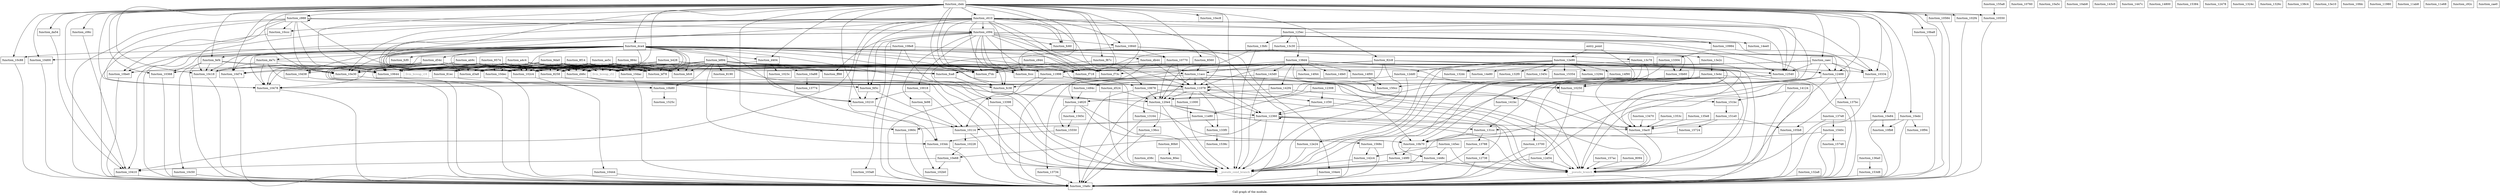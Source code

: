 digraph "Call graph of the module." {
  label="Call graph of the module.";
  node [shape=record];

  Node_function_fca8 [label="{function_fca8}"];
  Node_function_fccc [label="{function_fccc}"];
  Node_function_10334 [label="{function_10334}"];
  Node_function_10ba8 [label="{function_10ba8}"];
  Node_function_10dec [label="{function_10dec}"];
  Node_function_10368 [label="{function_10368}"];
  Node_function_10be0 [label="{function_10be0}"];
  Node_function_10c18 [label="{function_10c18}"];
  Node_function_103a8 [label="{function_103a8}"];
  Node_function_d46c [label="{function_d46c}"];
  Node_function_fcf0 [label="{function_fcf0}"];
  Node_function_fd5c [label="{function_fd5c}"];
  Node_function_d524 [label="{function_d524}"];
  Node_function_d404 [label="{function_d404}"];
  Node_function_10644 [label="{function_10644}"];
  Node_function_102b0 [label="{function_102b0}"];
  Node_function_10678 [label="{function_10678}"];
  Node_function_fe98 [label="{function_fe98}"];
  Node_function_fef4 [label="{function_fef4}"];
  Node_function_10760 [label="{function_10760}"];
  Node_function_ff88 [label="{function_ff88}"];
  Node_function_10018 [label="{function_10018}"];
  Node_function_10770 [label="{function_10770}"];
  Node_function_103dc [label="{function_103dc}"];
  Node_function_10d74 [label="{function_10d74}"];
  Node_function_d54c [label="{function_d54c}"];
  Node_function_10114 [label="{function_10114}"];
  Node_function_10210 [label="{function_10210}"];
  Node_function_10840 [label="{function_10840}"];
  Node_function_10c50 [label="{function_10c50}"];
  Node_function_10410 [label="{function_10410}"];
  Node_function_da54 [label="{function_da54}"];
  Node_function_da7c [label="{function_da7c}"];
  Node_function_db44 [label="{function_db44}"];
  Node_function_10444 [label="{function_10444}"];
  Node_function_108e8 [label="{function_108e8}"];
  Node_function_10478 [label="{function_10478}"];
  Node_function_10984 [label="{function_10984}"];
  Node_function_f87c [label="{function_f87c}"];
  Node_function_102c4 [label="{function_102c4}"];
  Node_function_10a5c [label="{function_10a5c}"];
  Node_function_10228 [label="{function_10228}"];
  Node_function_10a6c [label="{function_10a6c}"];
  Node_function_1023c [label="{function_1023c}"];
  Node_function_10a88 [label="{function_10a88}"];
  Node_function_10c88 [label="{function_10c88}"];
  Node_function_104e4 [label="{function_104e4}"];
  Node_function_10ccc [label="{function_10ccc}"];
  Node_function_10d00 [label="{function_10d00}"];
  Node_function_10550 [label="{function_10550}"];
  Node_function_dca4 [label="{function_dca4}"];
  Node_function_f718 [label="{function_f718}"];
  Node_function_10584 [label="{function_10584}"];
  Node_function_10ab8 [label="{function_10ab8}"];
  Node_function_10dac [label="{function_10dac}"];
  Node_function_fc38 [label="{function_fc38}"];
  Node_function_10ac0 [label="{function_10ac0}"];
  Node_function_10e30 [label="{function_10e30}"];
  Node_function_105b8 [label="{function_105b8}"];
  Node_function_10b60 [label="{function_10b60}"];
  Node_function_f73c [label="{function_f73c}"];
  Node_function_f7dc [label="{function_f7dc}"];
  Node_function_fc60 [label="{function_fc60}"];
  Node_function_10b70 [label="{function_10b70}"];
  Node_function_102f4 [label="{function_102f4}"];
  Node_function_10250 [label="{function_10250}"];
  Node_function_10b80 [label="{function_10b80}"];
  Node_function_10d38 [label="{function_10d38}"];
  Node_function_1060c [label="{function_1060c}"];
  Node_function_143c0 [label="{function_143c0}"];
  Node_function_143d0 [label="{function_143d0}"];
  Node_function_1447c [label="{function_1447c}"];
  Node_function_1448c [label="{function_1448c}"];
  Node_function_145ec [label="{function_145ec}"];
  Node_function_14800 [label="{function_14800}"];
  Node_function_14820 [label="{function_14820}"];
  Node_function_1494c [label="{function_1494c}"];
  Node_function_149f0 [label="{function_149f0}"];
  Node_function_14e80 [label="{function_14e80}"];
  Node_function_14ee0 [label="{function_14ee0}"];
  Node_function_14f00 [label="{function_14f00}"];
  Node_function_14f44 [label="{function_14f44}"];
  Node_function_14f90 [label="{function_14f90}"];
  Node_function_14fe0 [label="{function_14fe0}"];
  Node_function_150cc [label="{function_150cc}"];
  Node_function_151bc [label="{function_151bc}"];
  Node_function_151e0 [label="{function_151e0}"];
  Node_function_1525c [label="{function_1525c}"];
  Node_function_15354 [label="{function_15354}"];
  Node_function_15384 [label="{function_15384}"];
  Node_function_1538c [label="{function_1538c}"];
  Node_function_153d8 [label="{function_153d8}"];
  Node_function_1540c [label="{function_1540c}"];
  Node_function_15550 [label="{function_15550}"];
  Node_function_155a8 [label="{function_155a8}"];
  Node_function_1565c [label="{function_1565c}"];
  Node_function_1568c [label="{function_1568c}"];
  Node_function_15724 [label="{function_15724}"];
  Node_function_15748 [label="{function_15748}"];
  Node_function_157ac [label="{function_157ac}"];
  Node_llvm_bswap_i32 [color="gray50", fontcolor="gray50", label="{llvm_bswap_i32}"];
  Node_llvm_bswap_i16 [color="gray50", fontcolor="gray50", label="{llvm_bswap_i16}"];
  Node_function_12478 [label="{function_12478}"];
  Node_function_12488 [label="{function_12488}"];
  Node_function_12540 [label="{function_12540}"];
  Node_function_125ec [label="{function_125ec}"];
  Node_function_12738 [label="{function_12738}"];
  Node_function_12d54 [label="{function_12d54}"];
  Node_function_12dd0 [label="{function_12dd0}"];
  Node_function_12e24 [label="{function_12e24}"];
  Node_function_12e90 [label="{function_12e90}"];
  Node_function_13164 [label="{function_13164}"];
  Node_function_131cc [label="{function_131cc}"];
  Node_function_1324c [label="{function_1324c}"];
  Node_function_1326c [label="{function_1326c}"];
  Node_function_13294 [label="{function_13294}"];
  Node_function_132a8 [label="{function_132a8}"];
  Node_function_132dc [label="{function_132dc}"];
  Node_function_132f0 [label="{function_132f0}"];
  Node_function_13304 [label="{function_13304}"];
  Node_function_13398 [label="{function_13398}"];
  Node_function_133f0 [label="{function_133f0}"];
  Node_function_1345c [label="{function_1345c}"];
  Node_function_13470 [label="{function_13470}"];
  Node_function_1353c [label="{function_1353c}"];
  Node_function_135e8 [label="{function_135e8}"];
  Node_function_136a0 [label="{function_136a0}"];
  Node_function_136cc [label="{function_136cc}"];
  Node_function_13700 [label="{function_13700}"];
  Node_function_13734 [label="{function_13734}"];
  Node_function_13774 [label="{function_13774}"];
  Node_function_13788 [label="{function_13788}"];
  Node_function_137bc [label="{function_137bc}"];
  Node_function_137e8 [label="{function_137e8}"];
  Node_function_138c4 [label="{function_138c4}"];
  Node_function_138d4 [label="{function_138d4}"];
  Node_function_13bfc [label="{function_13bfc}"];
  Node_function_13c30 [label="{function_13c30}"];
  Node_function_13c78 [label="{function_13c78}"];
  Node_function_13e10 [label="{function_13e10}"];
  Node_function_13e2c [label="{function_13e2c}"];
  Node_function_13e4c [label="{function_13e4c}"];
  Node_function_14124 [label="{function_14124}"];
  Node_function_141bc [label="{function_141bc}"];
  Node_function_142c4 [label="{function_142c4}"];
  Node_function_142f4 [label="{function_142f4}"];
  Node_function_10e68 [label="{function_10e68}"];
  Node_function_10e84 [label="{function_10e84}"];
  Node_function_10ec8 [label="{function_10ec8}"];
  Node_function_10edc [label="{function_10edc}"];
  Node_function_10f94 [label="{function_10f94}"];
  Node_function_10fb8 [label="{function_10fb8}"];
  Node_function_10fdc [label="{function_10fdc}"];
  Node_function_11000 [label="{function_11000}"];
  Node_function_11078 [label="{function_11078}"];
  Node_function_11980 [label="{function_11980}"];
  Node_function_11998 [label="{function_11998}"];
  Node_function_11ab8 [label="{function_11ab8}"];
  Node_function_11acc [label="{function_11acc}"];
  Node_function_11e68 [label="{function_11e68}"];
  Node_function_11e80 [label="{function_11e80}"];
  Node_function_11f30 [label="{function_11f30}"];
  Node_function_120e4 [label="{function_120e4}"];
  Node_function_12308 [label="{function_12308}"];
  Node_function_12360 [label="{function_12360}"];
  Node___pseudo_branch [color="gray50", fontcolor="gray50", label="{__pseudo_branch}"];
  Node___pseudo_cond_branch [color="gray50", fontcolor="gray50", label="{__pseudo_cond_branch}"];
  Node_function_8094 [label="{function_8094}"];
  Node_function_80b0 [label="{function_80b0}"];
  Node_function_80ec [label="{function_80ec}"];
  Node_entry_point [label="{entry_point}"];
  Node_function_8190 [label="{function_8190}"];
  Node_function_81ec [label="{function_81ec}"];
  Node_function_8258 [label="{function_8258}"];
  Node_function_82c8 [label="{function_82c8}"];
  Node_function_8560 [label="{function_8560}"];
  Node_function_884c [label="{function_884c}"];
  Node_function_8f14 [label="{function_8f14}"];
  Node_function_9574 [label="{function_9574}"];
  Node_function_9da0 [label="{function_9da0}"];
  Node_function_a4c4 [label="{function_a4c4}"];
  Node_function_ab9c [label="{function_ab9c}"];
  Node_function_ae5c [label="{function_ae5c}"];
  Node_function_b428 [label="{function_b428}"];
  Node_function_b894 [label="{function_b894}"];
  Node_function_bf78 [label="{function_bf78}"];
  Node_function_bfc8 [label="{function_bfc8}"];
  Node_function_c06c [label="{function_c06c}"];
  Node_function_c094 [label="{function_c094}"];
  Node_function_c610 [label="{function_c610}"];
  Node_function_c92c [label="{function_c92c}"];
  Node_function_c944 [label="{function_c944}"];
  Node_function_c988 [label="{function_c988}"];
  Node_function_cae0 [label="{function_cae0}"];
  Node_function_caec [label="{function_caec}"];
  Node_function_cbdc [label="{function_cbdc}"];
  Node_function_d38c [label="{function_d38c}"];
  Node_function_d3a8 [label="{function_d3a8}"];
  Node_function_fca8 -> Node___pseudo_cond_branch;
  Node_function_fccc -> Node___pseudo_cond_branch;
  Node_function_10334 -> Node_function_10a6c;
  Node_function_10ba8 -> Node_function_10a6c;
  Node_function_10dec -> Node_function_10a6c;
  Node_function_10368 -> Node_function_10a6c;
  Node_function_10be0 -> Node_function_10a6c;
  Node_function_10c18 -> Node_function_10a6c;
  Node_function_103a8 -> Node_function_10a6c;
  Node_function_d46c -> Node_function_10210;
  Node_function_d46c -> Node_function_fc38;
  Node_function_d46c -> Node_function_10b70;
  Node_function_fd5c -> Node_function_10114;
  Node_function_fd5c -> Node_function_10210;
  Node_function_d524 -> Node_function_120e4;
  Node_function_d524 -> Node___pseudo_cond_branch;
  Node_function_d404 -> Node_function_102b0;
  Node_function_d404 -> Node_function_102c4;
  Node_function_d404 -> Node_function_1023c;
  Node_function_d404 -> Node_function_10a88;
  Node_function_10644 -> Node_function_10a6c;
  Node_function_10678 -> Node_function_10a6c;
  Node_function_10678 -> Node_function_120e4;
  Node_function_10678 -> Node___pseudo_branch;
  Node_function_fe98 -> Node_function_103dc;
  Node_function_fef4 -> Node_function_10c18;
  Node_function_fef4 -> Node_function_10644;
  Node_function_fef4 -> Node_function_10c50;
  Node_function_fef4 -> Node_function_10a6c;
  Node_function_fef4 -> Node_function_10e30;
  Node_function_10018 -> Node_function_10114;
  Node_function_10018 -> Node_function_10210;
  Node_function_10770 -> Node_function_11078;
  Node_function_10770 -> Node_function_11998;
  Node_function_10770 -> Node_function_120e4;
  Node_function_103dc -> Node_function_10a6c;
  Node_function_10d74 -> Node_function_10a6c;
  Node_function_d54c -> Node_function_fccc;
  Node_function_d54c -> Node_function_10368;
  Node_function_d54c -> Node_function_10c18;
  Node_function_d54c -> Node_function_10644;
  Node_function_d54c -> Node_function_10d74;
  Node_function_d54c -> Node_function_10478;
  Node_function_d54c -> Node_function_fc38;
  Node_function_d54c -> Node_function_10e30;
  Node_function_d54c -> Node_function_10d38;
  Node_function_d54c -> Node_function_12540;
  Node_function_d54c -> Node_function_11998;
  Node_function_d54c -> Node_function_11acc;
  Node_function_d54c -> Node_function_120e4;
  Node_function_d54c -> Node___pseudo_cond_branch;
  Node_function_d54c -> Node_function_d3a8;
  Node_function_10114 -> Node_function_10228;
  Node_function_10114 -> Node___pseudo_cond_branch;
  Node_function_10210 -> Node_function_10114;
  Node_function_10840 -> Node_function_10770;
  Node_function_10840 -> Node_function_10a6c;
  Node_function_10840 -> Node_function_104e4;
  Node_function_10840 -> Node_function_13398;
  Node_function_10c50 -> Node_function_10a6c;
  Node_function_10410 -> Node_function_10a6c;
  Node_function_da54 -> Node_function_10410;
  Node_function_da7c -> Node_function_fccc;
  Node_function_da7c -> Node_function_10c18;
  Node_function_da7c -> Node_function_10478;
  Node_function_da7c -> Node_function_10e30;
  Node_function_da7c -> Node___pseudo_cond_branch;
  Node_function_db44 -> Node_function_fca8;
  Node_function_db44 -> Node_function_fc38;
  Node_function_db44 -> Node_function_11078;
  Node_function_db44 -> Node_function_11acc;
  Node_function_10444 -> Node_function_10a6c;
  Node_function_108e8 -> Node_function_10770;
  Node_function_108e8 -> Node_function_10478;
  Node_function_108e8 -> Node_function_10a6c;
  Node_function_108e8 -> Node_function_13398;
  Node_function_10478 -> Node_function_10a6c;
  Node_function_10984 -> Node_function_13304;
  Node_function_10984 -> Node___pseudo_branch;
  Node_function_f87c -> Node_function_fca8;
  Node_function_f87c -> Node_function_11078;
  Node_function_102c4 -> Node_function_10444;
  Node_function_10228 -> Node_function_10e68;
  Node_function_10a88 -> Node_function_13774;
  Node_function_10c88 -> Node_function_10a6c;
  Node_function_104e4 -> Node_function_10a6c;
  Node_function_10ccc -> Node_function_10a6c;
  Node_function_10d00 -> Node_function_10a6c;
  Node_function_10550 -> Node_function_10a6c;
  Node_function_dca4 -> Node_function_10334;
  Node_function_dca4 -> Node_function_10dec;
  Node_function_dca4 -> Node_function_10368;
  Node_function_dca4 -> Node_function_10c18;
  Node_function_dca4 -> Node_function_fcf0;
  Node_function_dca4 -> Node_function_d524;
  Node_function_dca4 -> Node_function_d404;
  Node_function_dca4 -> Node_function_10644;
  Node_function_dca4 -> Node_function_fef4;
  Node_function_dca4 -> Node_function_10d74;
  Node_function_dca4 -> Node_function_d54c;
  Node_function_dca4 -> Node_function_10210;
  Node_function_dca4 -> Node_function_da7c;
  Node_function_dca4 -> Node_function_db44;
  Node_function_dca4 -> Node_function_10478;
  Node_function_dca4 -> Node_function_102c4;
  Node_function_dca4 -> Node_function_10a6c;
  Node_function_dca4 -> Node_function_10c88;
  Node_function_dca4 -> Node_function_10d00;
  Node_function_dca4 -> Node_function_f718;
  Node_function_dca4 -> Node_function_10dac;
  Node_function_dca4 -> Node_function_10e30;
  Node_function_dca4 -> Node_function_10b60;
  Node_function_dca4 -> Node_function_f73c;
  Node_function_dca4 -> Node_function_f7dc;
  Node_function_dca4 -> Node_function_10b70;
  Node_function_dca4 -> Node_function_10d38;
  Node_function_dca4 -> Node_llvm_bswap_i32;
  Node_function_dca4 -> Node_function_12488;
  Node_function_dca4 -> Node_function_11998;
  Node_function_dca4 -> Node___pseudo_cond_branch;
  Node_function_dca4 -> Node_function_bf78;
  Node_function_dca4 -> Node_function_bfc8;
  Node_function_dca4 -> Node_function_d3a8;
  Node_function_10584 -> Node_function_10a6c;
  Node_function_10dac -> Node_function_10a6c;
  Node_function_fc38 -> Node___pseudo_cond_branch;
  Node_function_10ac0 -> Node___pseudo_branch;
  Node_function_10e30 -> Node_function_10a6c;
  Node_function_105b8 -> Node_function_10a6c;
  Node_function_10b60 -> Node_function_149f0;
  Node_function_10b70 -> Node_function_149f0;
  Node_function_102f4 -> Node_function_10a6c;
  Node_function_10250 -> Node_function_10a6c;
  Node_function_10b80 -> Node_function_1525c;
  Node_function_10d38 -> Node_function_10a6c;
  Node_function_1060c -> Node_function_10a6c;
  Node_function_143d0 -> Node_function_1494c;
  Node_function_143d0 -> Node___pseudo_branch;
  Node_function_143d0 -> Node___pseudo_cond_branch;
  Node_function_1448c -> Node___pseudo_branch;
  Node_function_1448c -> Node___pseudo_cond_branch;
  Node_function_145ec -> Node_function_1448c;
  Node_function_145ec -> Node_function_142c4;
  Node_function_145ec -> Node___pseudo_branch;
  Node_function_14820 -> Node_function_15550;
  Node_function_14820 -> Node_function_1565c;
  Node_function_14820 -> Node_function_1568c;
  Node_function_14820 -> Node___pseudo_cond_branch;
  Node_function_1494c -> Node_function_14820;
  Node_function_149f0 -> Node___pseudo_branch;
  Node_function_149f0 -> Node___pseudo_cond_branch;
  Node_function_14f00 -> Node_function_150cc;
  Node_function_14f90 -> Node_function_150cc;
  Node_function_151bc -> Node_function_151e0;
  Node_function_151e0 -> Node_function_10ac0;
  Node_function_151e0 -> Node_function_105b8;
  Node_function_151e0 -> Node_function_15724;
  Node_function_153d8 -> Node_function_10a6c;
  Node_function_1540c -> Node_function_10a6c;
  Node_function_1540c -> Node_function_10b70;
  Node_function_1540c -> Node_function_15748;
  Node_function_15550 -> Node_function_103dc;
  Node_function_155a8 -> Node_function_10550;
  Node_function_1565c -> Node_function_15550;
  Node_function_1568c -> Node_function_10a6c;
  Node_function_1568c -> Node_function_142c4;
  Node_function_15724 -> Node_function_10b70;
  Node_function_15748 -> Node_function_10a6c;
  Node_function_157ac -> Node___pseudo_branch;
  Node_function_12488 -> Node_function_12d54;
  Node_function_12488 -> Node_function_137bc;
  Node_function_12488 -> Node___pseudo_branch;
  Node_function_12488 -> Node___pseudo_cond_branch;
  Node_function_12540 -> Node_function_131cc;
  Node_function_12540 -> Node_function_13700;
  Node_function_12540 -> Node___pseudo_cond_branch;
  Node_function_125ec -> Node_function_14ee0;
  Node_function_125ec -> Node_function_138d4;
  Node_function_125ec -> Node_function_13bfc;
  Node_function_125ec -> Node_function_13c30;
  Node_function_12738 -> Node_function_10a6c;
  Node_function_12738 -> Node___pseudo_branch;
  Node_function_12d54 -> Node___pseudo_branch;
  Node_function_12d54 -> Node___pseudo_cond_branch;
  Node_function_12dd0 -> Node_function_10478;
  Node_function_12dd0 -> Node_function_10250;
  Node_function_12dd0 -> Node___pseudo_cond_branch;
  Node_function_12e24 -> Node___pseudo_cond_branch;
  Node_function_12e90 -> Node_function_10ac0;
  Node_function_12e90 -> Node_function_14f90;
  Node_function_12e90 -> Node_function_15354;
  Node_function_12e90 -> Node_function_12488;
  Node_function_12e90 -> Node_function_12dd0;
  Node_function_12e90 -> Node_function_12e24;
  Node_function_12e90 -> Node_function_13294;
  Node_function_12e90 -> Node_function_132dc;
  Node_function_12e90 -> Node_function_132f0;
  Node_function_12e90 -> Node_function_1345c;
  Node_function_12e90 -> Node___pseudo_branch;
  Node_function_12e90 -> Node___pseudo_cond_branch;
  Node_function_13164 -> Node_function_10a6c;
  Node_function_131cc -> Node_function_10b70;
  Node_function_131cc -> Node_function_13788;
  Node_function_132a8 -> Node_function_10a6c;
  Node_function_13304 -> Node_function_10a6c;
  Node_function_13304 -> Node_function_10b60;
  Node_function_13304 -> Node_function_14e80;
  Node_function_13398 -> Node_function_10a6c;
  Node_function_13398 -> Node___pseudo_cond_branch;
  Node_function_133f0 -> Node_function_1538c;
  Node_function_13470 -> Node_function_10ac0;
  Node_function_1353c -> Node_function_10ac0;
  Node_function_135e8 -> Node_function_10ac0;
  Node_function_136a0 -> Node_function_153d8;
  Node_function_136cc -> Node_function_10a6c;
  Node_function_13700 -> Node_function_10a6c;
  Node_function_13734 -> Node_function_10a6c;
  Node_function_13788 -> Node_function_10a6c;
  Node_function_137bc -> Node_function_10a6c;
  Node_function_137e8 -> Node_function_1540c;
  Node_function_137e8 -> Node___pseudo_branch;
  Node_function_138d4 -> Node_function_10ac0;
  Node_function_138d4 -> Node_function_143d0;
  Node_function_138d4 -> Node_function_14820;
  Node_function_138d4 -> Node_function_14e80;
  Node_function_138d4 -> Node_function_14f00;
  Node_function_138d4 -> Node_function_14f44;
  Node_function_138d4 -> Node_function_14fe0;
  Node_function_138d4 -> Node_function_150cc;
  Node_function_138d4 -> Node_function_142f4;
  Node_function_138d4 -> Node_function_11078;
  Node_function_138d4 -> Node_function_11acc;
  Node_function_13bfc -> Node_function_13c78;
  Node_function_13bfc -> Node_function_120e4;
  Node_function_13bfc -> Node___pseudo_cond_branch;
  Node_function_13c30 -> Node_function_13e2c;
  Node_function_13c30 -> Node_function_11998;
  Node_function_13c78 -> Node_function_10644;
  Node_function_13c78 -> Node_function_1448c;
  Node_function_13c78 -> Node___pseudo_branch;
  Node_function_13c78 -> Node___pseudo_cond_branch;
  Node_function_13e2c -> Node_function_13e4c;
  Node_function_13e4c -> Node_function_10478;
  Node_function_13e4c -> Node_function_10a6c;
  Node_function_13e4c -> Node_function_10250;
  Node_function_13e4c -> Node_function_151bc;
  Node_function_13e4c -> Node_function_141bc;
  Node_function_13e4c -> Node_function_11078;
  Node_function_13e4c -> Node_function_120e4;
  Node_function_13e4c -> Node___pseudo_branch;
  Node_function_14124 -> Node_function_10a6c;
  Node_function_14124 -> Node_function_151bc;
  Node_function_141bc -> Node_function_10b70;
  Node_function_142c4 -> Node___pseudo_cond_branch;
  Node_function_142f4 -> Node_function_14820;
  Node_function_142f4 -> Node___pseudo_branch;
  Node_function_10e68 -> Node_function_102b0;
  Node_function_10e68 -> Node_function_10410;
  Node_function_10e84 -> Node_function_10a6c;
  Node_function_10e84 -> Node_function_10fb8;
  Node_function_10edc -> Node_function_10a6c;
  Node_function_10edc -> Node_function_131cc;
  Node_function_10edc -> Node_function_10f94;
  Node_function_10edc -> Node_function_10fb8;
  Node_function_11000 -> Node___pseudo_cond_branch;
  Node_function_11078 -> Node_function_10a6c;
  Node_function_11078 -> Node_function_13164;
  Node_function_11078 -> Node_function_133f0;
  Node_function_11078 -> Node_function_11000;
  Node_function_11078 -> Node_function_11078;
  Node_function_11078 -> Node_function_11f30;
  Node_function_11078 -> Node_function_120e4;
  Node_function_11078 -> Node_function_12360;
  Node_function_11078 -> Node___pseudo_branch;
  Node_function_11998 -> Node_function_10114;
  Node_function_11998 -> Node_function_10a6c;
  Node_function_11998 -> Node_function_10ac0;
  Node_function_11998 -> Node_function_11078;
  Node_function_11998 -> Node___pseudo_branch;
  Node_function_11acc -> Node_function_10a6c;
  Node_function_11acc -> Node_function_10b70;
  Node_function_11acc -> Node_function_13734;
  Node_function_11acc -> Node_function_11078;
  Node_function_11acc -> Node_function_120e4;
  Node_function_11acc -> Node_function_12360;
  Node_function_11acc -> Node___pseudo_branch;
  Node_function_11e80 -> Node_function_10114;
  Node_function_11e80 -> Node_function_133f0;
  Node_function_11f30 -> Node_function_12738;
  Node_function_11f30 -> Node_function_12360;
  Node_function_120e4 -> Node_function_136cc;
  Node_function_120e4 -> Node_function_11e80;
  Node_function_120e4 -> Node_function_12360;
  Node_function_120e4 -> Node___pseudo_branch;
  Node_function_120e4 -> Node___pseudo_cond_branch;
  Node_function_12308 -> Node_function_11e80;
  Node_function_12308 -> Node_function_11f30;
  Node_function_12360 -> Node_function_10ac0;
  Node_function_12360 -> Node_function_1060c;
  Node_function_12360 -> Node_function_131cc;
  Node_function_12360 -> Node_function_10e68;
  Node_function_12360 -> Node_function_12360;
  Node_function_12360 -> Node___pseudo_branch;
  Node_function_12360 -> Node___pseudo_cond_branch;
  Node_function_8094 -> Node___pseudo_branch;
  Node_function_80b0 -> Node_function_80ec;
  Node_function_80ec -> Node___pseudo_cond_branch;
  Node_entry_point -> Node_function_12e90;
  Node_entry_point -> Node_function_12360;
  Node_function_81ec -> Node_function_10b80;
  Node_function_8258 -> Node_function_fd5c;
  Node_function_82c8 -> Node_function_fca8;
  Node_function_82c8 -> Node_function_10334;
  Node_function_82c8 -> Node_function_10a6c;
  Node_function_82c8 -> Node_llvm_bswap_i32;
  Node_function_82c8 -> Node_function_12488;
  Node_function_82c8 -> Node_function_11998;
  Node_function_82c8 -> Node_function_120e4;
  Node_function_82c8 -> Node___pseudo_branch;
  Node_function_82c8 -> Node___pseudo_cond_branch;
  Node_function_8560 -> Node_function_11998;
  Node_function_8560 -> Node_function_11acc;
  Node_function_884c -> Node_function_fca8;
  Node_function_884c -> Node_function_10dec;
  Node_function_884c -> Node_function_d46c;
  Node_function_884c -> Node_function_10644;
  Node_function_884c -> Node_function_102c4;
  Node_function_884c -> Node_function_10dac;
  Node_function_884c -> Node_function_10e30;
  Node_function_884c -> Node_llvm_bswap_i32;
  Node_function_884c -> Node_function_11998;
  Node_function_884c -> Node_function_8258;
  Node_function_884c -> Node_function_bf78;
  Node_function_884c -> Node_function_bfc8;
  Node_function_884c -> Node_function_d3a8;
  Node_function_8f14 -> Node_function_10dec;
  Node_function_8f14 -> Node_function_d46c;
  Node_function_8f14 -> Node_function_10644;
  Node_function_8f14 -> Node_function_102c4;
  Node_function_8f14 -> Node_function_10dac;
  Node_function_8f14 -> Node_function_10e30;
  Node_function_8f14 -> Node_llvm_bswap_i32;
  Node_function_8f14 -> Node_function_11998;
  Node_function_8f14 -> Node_function_8258;
  Node_function_8f14 -> Node_function_bf78;
  Node_function_8f14 -> Node_function_bfc8;
  Node_function_8f14 -> Node_function_d3a8;
  Node_function_9574 -> Node_function_10dec;
  Node_function_9574 -> Node_function_10c18;
  Node_function_9574 -> Node_function_d46c;
  Node_function_9574 -> Node_function_10644;
  Node_function_9574 -> Node_function_10478;
  Node_function_9574 -> Node_function_102c4;
  Node_function_9574 -> Node_function_10dac;
  Node_function_9574 -> Node_function_10e30;
  Node_function_9574 -> Node_function_10d38;
  Node_function_9574 -> Node_llvm_bswap_i32;
  Node_function_9574 -> Node_function_11078;
  Node_function_9574 -> Node_function_11998;
  Node_function_9574 -> Node_function_8258;
  Node_function_9574 -> Node_function_bf78;
  Node_function_9574 -> Node_function_bfc8;
  Node_function_9574 -> Node_function_d3a8;
  Node_function_9da0 -> Node_function_10dec;
  Node_function_9da0 -> Node_function_d46c;
  Node_function_9da0 -> Node_function_10644;
  Node_function_9da0 -> Node_function_102c4;
  Node_function_9da0 -> Node_function_10dac;
  Node_function_9da0 -> Node_function_10e30;
  Node_function_9da0 -> Node_llvm_bswap_i32;
  Node_function_9da0 -> Node_function_11998;
  Node_function_9da0 -> Node_function_81ec;
  Node_function_9da0 -> Node_function_8258;
  Node_function_9da0 -> Node_function_bf78;
  Node_function_9da0 -> Node_function_bfc8;
  Node_function_9da0 -> Node_function_d3a8;
  Node_function_a4c4 -> Node_function_10dec;
  Node_function_a4c4 -> Node_function_10644;
  Node_function_a4c4 -> Node_function_102c4;
  Node_function_a4c4 -> Node_function_10dac;
  Node_function_a4c4 -> Node_function_10e30;
  Node_function_a4c4 -> Node_llvm_bswap_i32;
  Node_function_a4c4 -> Node_llvm_bswap_i16;
  Node_function_a4c4 -> Node_function_11998;
  Node_function_a4c4 -> Node_function_81ec;
  Node_function_a4c4 -> Node_function_8258;
  Node_function_a4c4 -> Node_function_bf78;
  Node_function_a4c4 -> Node_function_bfc8;
  Node_function_a4c4 -> Node_function_d3a8;
  Node_function_ab9c -> Node_function_10be0;
  Node_function_ab9c -> Node_function_10c18;
  Node_function_ab9c -> Node_function_d46c;
  Node_function_ab9c -> Node_function_10d74;
  Node_function_ab9c -> Node_function_102c4;
  Node_function_ab9c -> Node_function_10e30;
  Node_function_ab9c -> Node_llvm_bswap_i32;
  Node_function_ab9c -> Node_function_11998;
  Node_function_ab9c -> Node_function_8258;
  Node_function_ab9c -> Node_function_d3a8;
  Node_function_ae5c -> Node_function_10dec;
  Node_function_ae5c -> Node_function_d46c;
  Node_function_ae5c -> Node_function_10644;
  Node_function_ae5c -> Node_function_102c4;
  Node_function_ae5c -> Node_function_10dac;
  Node_function_ae5c -> Node_function_10e30;
  Node_function_ae5c -> Node_llvm_bswap_i32;
  Node_function_ae5c -> Node_function_11998;
  Node_function_ae5c -> Node_function_8258;
  Node_function_ae5c -> Node_function_bf78;
  Node_function_ae5c -> Node_function_bfc8;
  Node_function_ae5c -> Node_function_d3a8;
  Node_function_b428 -> Node_function_fca8;
  Node_function_b428 -> Node_function_10dec;
  Node_function_b428 -> Node_function_10644;
  Node_function_b428 -> Node_function_102c4;
  Node_function_b428 -> Node_function_f718;
  Node_function_b428 -> Node_function_10dac;
  Node_function_b428 -> Node_function_10e30;
  Node_function_b428 -> Node_function_f7dc;
  Node_function_b428 -> Node_llvm_bswap_i32;
  Node_function_b428 -> Node_function_11998;
  Node_function_b428 -> Node_function_8258;
  Node_function_b428 -> Node_function_bf78;
  Node_function_b428 -> Node_function_bfc8;
  Node_function_b428 -> Node_function_d3a8;
  Node_function_b894 -> Node_function_fca8;
  Node_function_b894 -> Node_function_10dec;
  Node_function_b894 -> Node_function_d46c;
  Node_function_b894 -> Node_function_10644;
  Node_function_b894 -> Node_function_ff88;
  Node_function_b894 -> Node_function_103dc;
  Node_function_b894 -> Node_function_102c4;
  Node_function_b894 -> Node_function_f718;
  Node_function_b894 -> Node_function_10dac;
  Node_function_b894 -> Node_function_fc38;
  Node_function_b894 -> Node_function_10e30;
  Node_function_b894 -> Node_function_f73c;
  Node_function_b894 -> Node_function_f7dc;
  Node_function_b894 -> Node_function_10250;
  Node_function_b894 -> Node_function_10b80;
  Node_function_b894 -> Node_function_11998;
  Node_function_b894 -> Node_function_8190;
  Node_function_b894 -> Node_function_8258;
  Node_function_b894 -> Node_function_bf78;
  Node_function_b894 -> Node_function_bfc8;
  Node_function_b894 -> Node_function_d3a8;
  Node_function_c06c -> Node_function_10410;
  Node_function_c094 -> Node_function_fccc;
  Node_function_c094 -> Node_function_103a8;
  Node_function_c094 -> Node_function_fd5c;
  Node_function_c094 -> Node_function_10644;
  Node_function_c094 -> Node_function_10678;
  Node_function_c094 -> Node_function_fe98;
  Node_function_c094 -> Node_function_ff88;
  Node_function_c094 -> Node_function_10018;
  Node_function_c094 -> Node_function_10840;
  Node_function_c094 -> Node_function_10410;
  Node_function_c094 -> Node_function_10984;
  Node_function_c094 -> Node_function_f718;
  Node_function_c094 -> Node_function_fc38;
  Node_function_c094 -> Node_function_10ac0;
  Node_function_c094 -> Node_function_f73c;
  Node_function_c094 -> Node_function_f7dc;
  Node_function_c094 -> Node_function_fc60;
  Node_function_c094 -> Node_function_10250;
  Node_function_c094 -> Node_function_12540;
  Node_function_c610 -> Node_function_fccc;
  Node_function_c610 -> Node_function_10334;
  Node_function_c610 -> Node_function_10be0;
  Node_function_c610 -> Node_function_fd5c;
  Node_function_c610 -> Node_function_10644;
  Node_function_c610 -> Node_function_10678;
  Node_function_c610 -> Node_function_103dc;
  Node_function_c610 -> Node_function_10840;
  Node_function_c610 -> Node_function_10410;
  Node_function_c610 -> Node_function_10984;
  Node_function_c610 -> Node_function_102c4;
  Node_function_c610 -> Node_function_10ccc;
  Node_function_c610 -> Node_function_f718;
  Node_function_c610 -> Node_function_fc38;
  Node_function_c610 -> Node_function_10e30;
  Node_function_c610 -> Node_function_f73c;
  Node_function_c610 -> Node_function_f7dc;
  Node_function_c610 -> Node_function_fc60;
  Node_function_c610 -> Node_function_10250;
  Node_function_c610 -> Node_function_12540;
  Node_function_c610 -> Node_function_11078;
  Node_function_c610 -> Node_function_c094;
  Node_function_c944 -> Node_function_f718;
  Node_function_c944 -> Node_function_f73c;
  Node_function_c944 -> Node_function_f7dc;
  Node_function_c988 -> Node_function_10dec;
  Node_function_c988 -> Node_function_10be0;
  Node_function_c988 -> Node_function_10c18;
  Node_function_c988 -> Node_function_10644;
  Node_function_c988 -> Node_function_10478;
  Node_function_c988 -> Node_function_10a6c;
  Node_function_c988 -> Node_function_10ccc;
  Node_function_c988 -> Node_function_10e30;
  Node_function_c988 -> Node_function_12540;
  Node_function_c988 -> Node_function_c094;
  Node_function_c988 -> Node_function_c988;
  Node_function_caec -> Node_function_10334;
  Node_function_caec -> Node_function_f718;
  Node_function_caec -> Node_function_105b8;
  Node_function_caec -> Node_function_f73c;
  Node_function_caec -> Node_function_f7dc;
  Node_function_caec -> Node_function_10250;
  Node_function_caec -> Node_function_12488;
  Node_function_caec -> Node_function_12540;
  Node_function_cbdc -> Node_function_fccc;
  Node_function_cbdc -> Node_function_10334;
  Node_function_cbdc -> Node_function_10ba8;
  Node_function_cbdc -> Node_function_10368;
  Node_function_cbdc -> Node_function_10c18;
  Node_function_cbdc -> Node_function_d46c;
  Node_function_cbdc -> Node_function_d404;
  Node_function_cbdc -> Node_function_10644;
  Node_function_cbdc -> Node_function_fef4;
  Node_function_cbdc -> Node_function_10d74;
  Node_function_cbdc -> Node_function_10210;
  Node_function_cbdc -> Node_function_10410;
  Node_function_cbdc -> Node_function_da54;
  Node_function_cbdc -> Node_function_10478;
  Node_function_cbdc -> Node_function_f87c;
  Node_function_cbdc -> Node_function_10a6c;
  Node_function_cbdc -> Node_function_10c88;
  Node_function_cbdc -> Node_function_10d00;
  Node_function_cbdc -> Node_function_10550;
  Node_function_cbdc -> Node_function_dca4;
  Node_function_cbdc -> Node_function_f718;
  Node_function_cbdc -> Node_function_10584;
  Node_function_cbdc -> Node_function_fc38;
  Node_function_cbdc -> Node_function_10e30;
  Node_function_cbdc -> Node_function_f73c;
  Node_function_cbdc -> Node_function_f7dc;
  Node_function_cbdc -> Node_function_fc60;
  Node_function_cbdc -> Node_function_102f4;
  Node_function_cbdc -> Node_function_1060c;
  Node_function_cbdc -> Node_function_12488;
  Node_function_cbdc -> Node_function_12540;
  Node_function_cbdc -> Node_function_10e84;
  Node_function_cbdc -> Node_function_10ec8;
  Node_function_cbdc -> Node_function_10edc;
  Node_function_cbdc -> Node___pseudo_cond_branch;
  Node_function_cbdc -> Node_function_82c8;
  Node_function_cbdc -> Node_function_8560;
  Node_function_cbdc -> Node_function_c06c;
  Node_function_cbdc -> Node_function_c610;
  Node_function_cbdc -> Node_function_c988;
  Node_function_cbdc -> Node_function_caec;
  Node_function_cbdc -> Node_function_d3a8;
  Node_function_d38c -> Node___pseudo_cond_branch;
}
